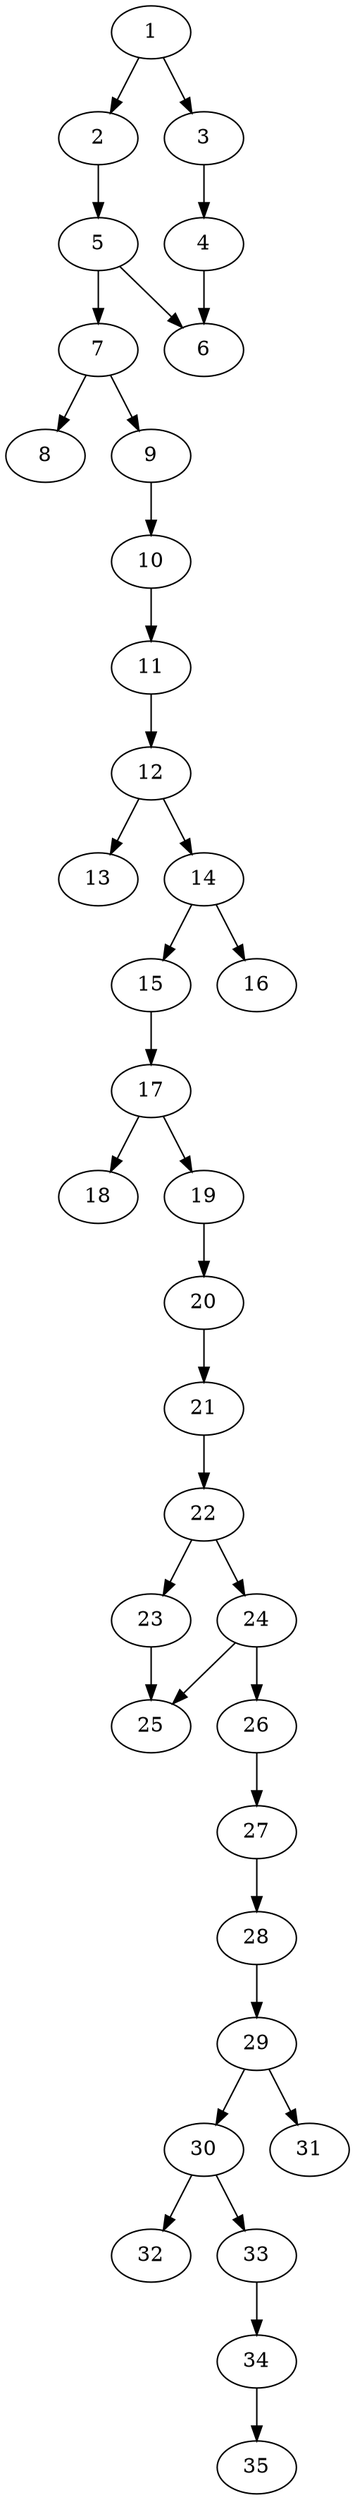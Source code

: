 // DAG automatically generated by daggen at Thu Oct  3 14:05:37 2019
// ./daggen --dot -n 35 --ccr 0.5 --fat 0.3 --regular 0.7 --density 0.6 --mindata 5242880 --maxdata 52428800 
digraph G {
  1 [size="24717312", alpha="0.09", expect_size="12358656"] 
  1 -> 2 [size ="12358656"]
  1 -> 3 [size ="12358656"]
  2 [size="24881152", alpha="0.04", expect_size="12440576"] 
  2 -> 5 [size ="12440576"]
  3 [size="41361408", alpha="0.14", expect_size="20680704"] 
  3 -> 4 [size ="20680704"]
  4 [size="10784768", alpha="0.09", expect_size="5392384"] 
  4 -> 6 [size ="5392384"]
  5 [size="16039936", alpha="0.19", expect_size="8019968"] 
  5 -> 6 [size ="8019968"]
  5 -> 7 [size ="8019968"]
  6 [size="85458944", alpha="0.04", expect_size="42729472"] 
  7 [size="43540480", alpha="0.08", expect_size="21770240"] 
  7 -> 8 [size ="21770240"]
  7 -> 9 [size ="21770240"]
  8 [size="49399808", alpha="0.19", expect_size="24699904"] 
  9 [size="81909760", alpha="0.02", expect_size="40954880"] 
  9 -> 10 [size ="40954880"]
  10 [size="40325120", alpha="0.08", expect_size="20162560"] 
  10 -> 11 [size ="20162560"]
  11 [size="97122304", alpha="0.09", expect_size="48561152"] 
  11 -> 12 [size ="48561152"]
  12 [size="43892736", alpha="0.19", expect_size="21946368"] 
  12 -> 13 [size ="21946368"]
  12 -> 14 [size ="21946368"]
  13 [size="61024256", alpha="0.13", expect_size="30512128"] 
  14 [size="34109440", alpha="0.05", expect_size="17054720"] 
  14 -> 15 [size ="17054720"]
  14 -> 16 [size ="17054720"]
  15 [size="75999232", alpha="0.02", expect_size="37999616"] 
  15 -> 17 [size ="37999616"]
  16 [size="69722112", alpha="0.13", expect_size="34861056"] 
  17 [size="89524224", alpha="0.07", expect_size="44762112"] 
  17 -> 18 [size ="44762112"]
  17 -> 19 [size ="44762112"]
  18 [size="31653888", alpha="0.01", expect_size="15826944"] 
  19 [size="29124608", alpha="0.16", expect_size="14562304"] 
  19 -> 20 [size ="14562304"]
  20 [size="37656576", alpha="0.02", expect_size="18828288"] 
  20 -> 21 [size ="18828288"]
  21 [size="73097216", alpha="0.11", expect_size="36548608"] 
  21 -> 22 [size ="36548608"]
  22 [size="20295680", alpha="0.03", expect_size="10147840"] 
  22 -> 23 [size ="10147840"]
  22 -> 24 [size ="10147840"]
  23 [size="17448960", alpha="0.01", expect_size="8724480"] 
  23 -> 25 [size ="8724480"]
  24 [size="80541696", alpha="0.20", expect_size="40270848"] 
  24 -> 25 [size ="40270848"]
  24 -> 26 [size ="40270848"]
  25 [size="11378688", alpha="0.19", expect_size="5689344"] 
  26 [size="20885504", alpha="0.15", expect_size="10442752"] 
  26 -> 27 [size ="10442752"]
  27 [size="82841600", alpha="0.18", expect_size="41420800"] 
  27 -> 28 [size ="41420800"]
  28 [size="22908928", alpha="0.09", expect_size="11454464"] 
  28 -> 29 [size ="11454464"]
  29 [size="28157952", alpha="0.14", expect_size="14078976"] 
  29 -> 30 [size ="14078976"]
  29 -> 31 [size ="14078976"]
  30 [size="104022016", alpha="0.07", expect_size="52011008"] 
  30 -> 32 [size ="52011008"]
  30 -> 33 [size ="52011008"]
  31 [size="18784256", alpha="0.17", expect_size="9392128"] 
  32 [size="69791744", alpha="0.15", expect_size="34895872"] 
  33 [size="82696192", alpha="0.04", expect_size="41348096"] 
  33 -> 34 [size ="41348096"]
  34 [size="88375296", alpha="0.17", expect_size="44187648"] 
  34 -> 35 [size ="44187648"]
  35 [size="87132160", alpha="0.05", expect_size="43566080"] 
}
